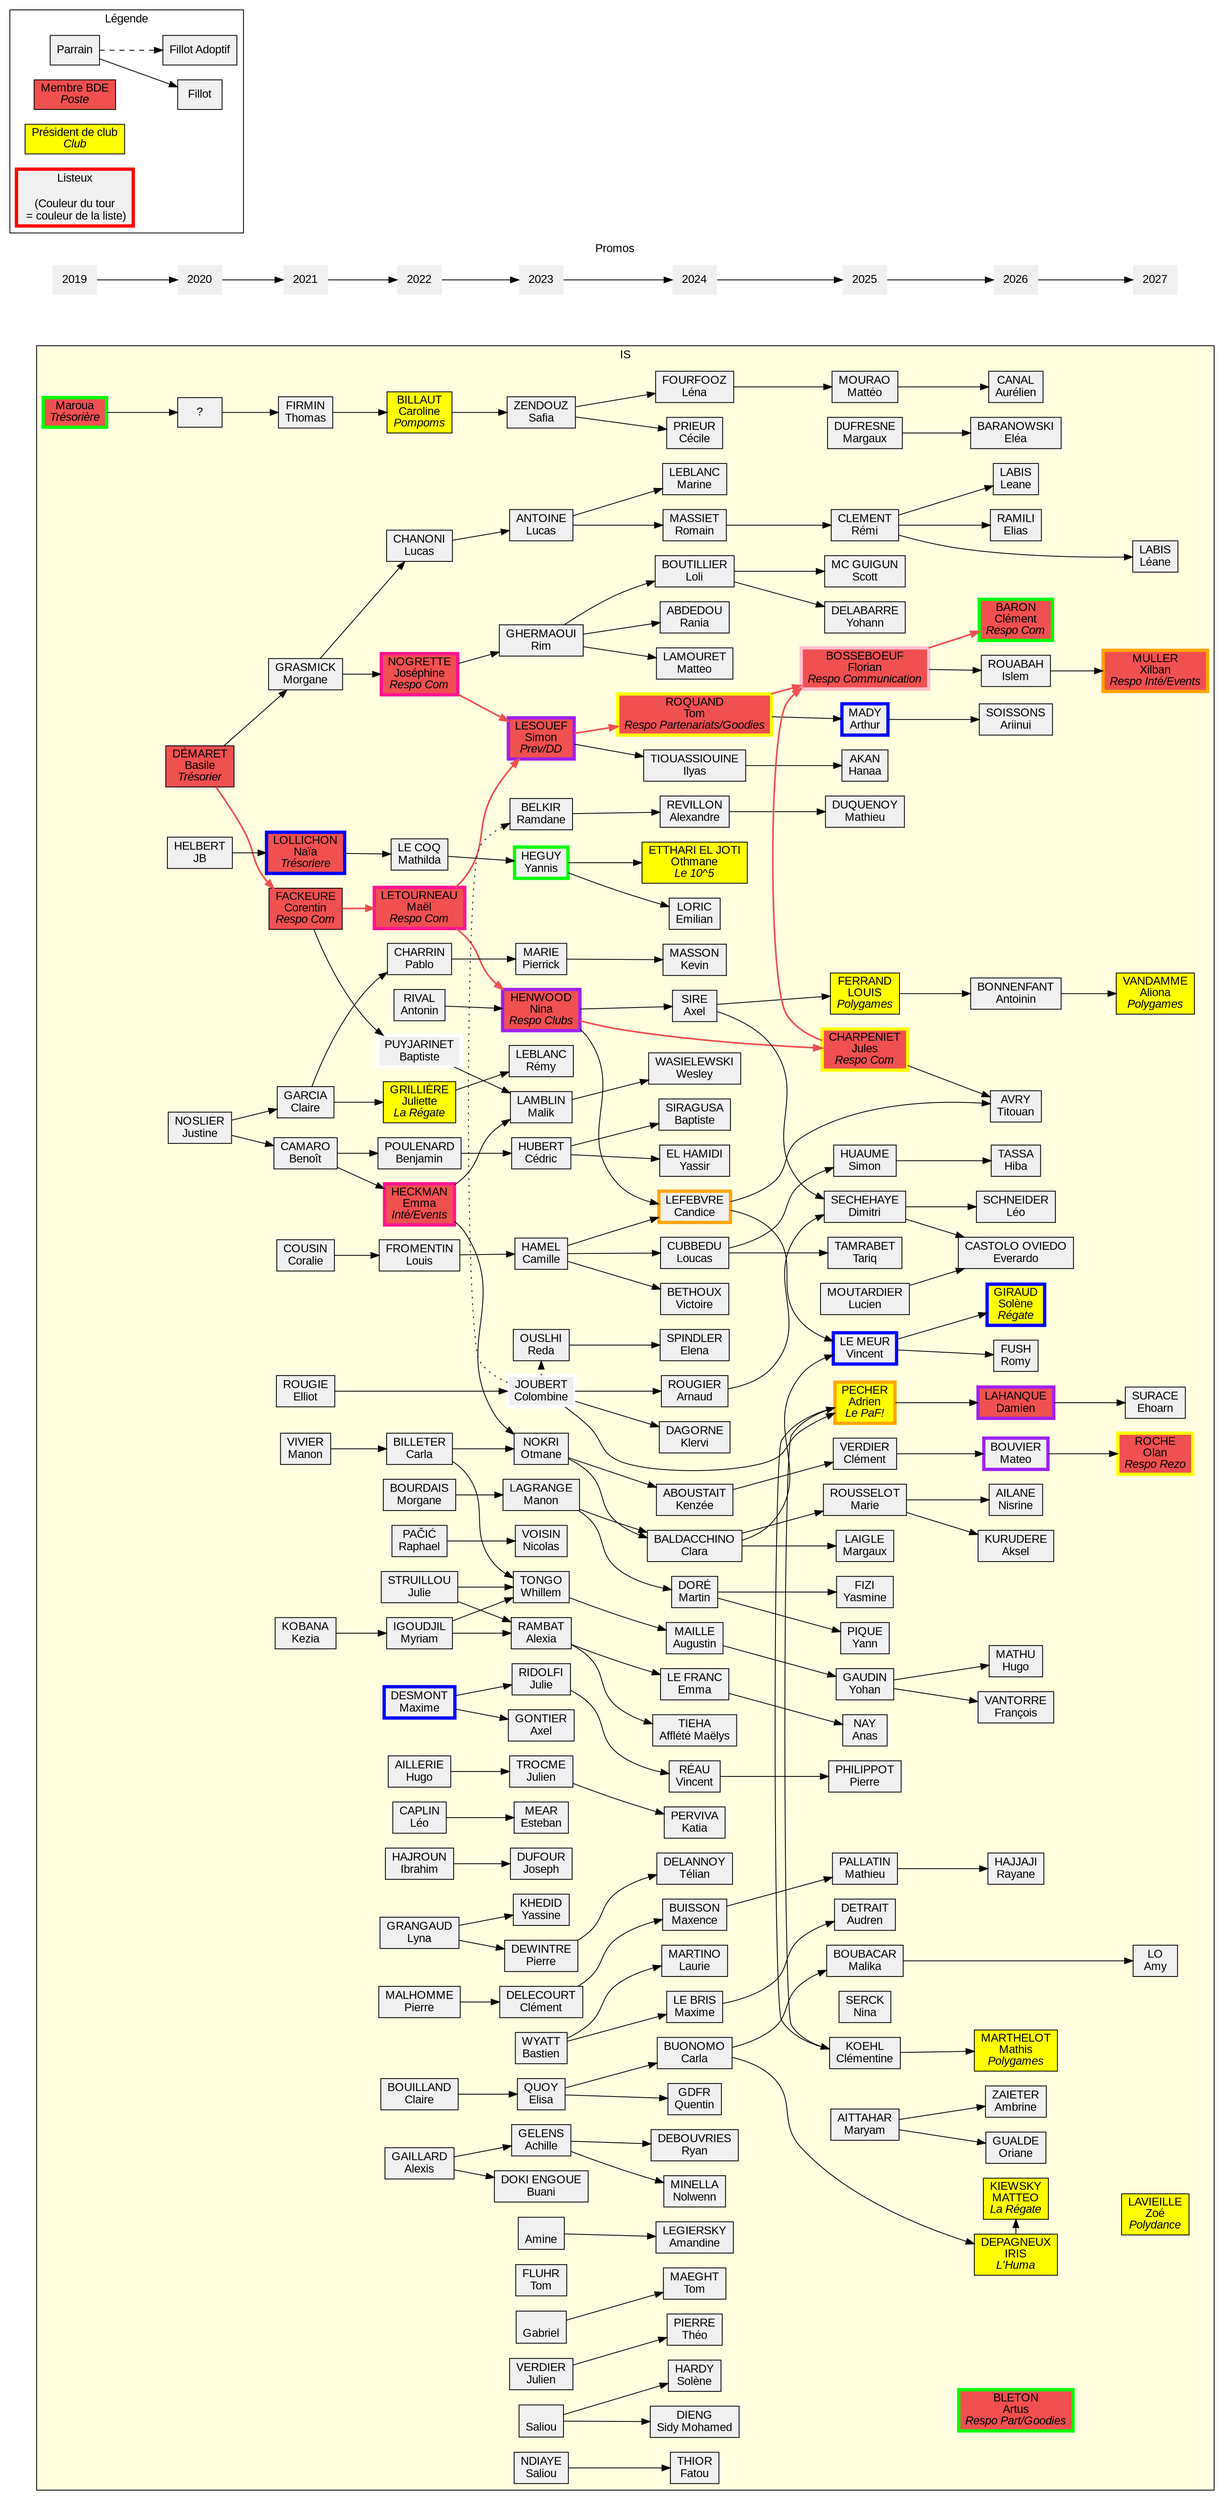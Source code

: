 digraph is {
	graph [
		charset = "UTF-8";
		style = filled;
		fontname = "Arial";
	];

	node [
		shape = box;
		style = filled;
		fillcolor = "#f0f0f0";
		fontname = "Arial";
	];

	rankdir = LR;

	subgraph cluster_promos {
		label = "Promos";
		penwidth = 0;
		color = none;
		node [shape = none];

		"2019" -> "2020" -> "2021" -> "2022" -> "2023" -> "2024" -> "2025" -> "2026" -> "2027";
	}
		subgraph cluster_legende {
		label = "Légende";
		fillcolor = none;

		leg_parrain	[label = "Parrain"];
		leg_fillot	[label = "Fillot"];
		leg_fillotadop	[label = "Fillot Adoptif"];
		leg_BDE		[label = <Membre BDE<BR/><I>Poste</I>> fillcolor="#f05050"];
		leg_prez	[label = <Président de club<BR/><I>Club</I>> fillcolor="yellow"];
		leg_listeux	[label = "Listeux\n\n(Couleur du tour\n = couleur de la liste)" penwidth=4 color="red"];

		leg_parrain -> leg_fillot;
		leg_parrain -> leg_fillotadop [style = "dashed"];
	}

	subgraph cluster_IS {
		label = "IS";
		fillcolor = "#FFFFE0";

		{ rank = "same";//2019
			maroua		[label = <Maroua<BR/><I>Trésorière</I>> fillcolor="#f05050" penwidth=4 color="green"];
		}

		{ rank = "same";//2020
			basiledem	[label = <DÉMARET<BR/>Basile<BR/><I>Trésorier</I>> fillcolor="#f05050"];
			jbhelb		[label = "HELBERT\nJB"];
			justinenos	[label = "NOSLIER\nJustine"];
			unknown		[label = "?"];
		}
		maroua -> unknown;

		{ rank = "same";//2021
			benoitcam	[label = "CAMARO\nBenoît"];
			clairegarc	[label = "GARCIA\nClaire"];
			coraliecous	[label = "COUSIN\nCoralie"];
			corentinfack	[label = <FACKEURE<BR/>Corentin<BR/><I>Respo Com</I>> fillcolor="#f05050"];
			elliotrougie	[label = "ROUGIE\nElliot"];
			keziakoba	[label = "KOBANA\nKezia"];
			manonviv	[label = "VIVIER\nManon"];
			morganegras	[label = "GRASMICK\nMorgane"];
			naialoll	[label = <LOLLICHON<BR/>Naïa<BR/><I>Trésoriere</I>> fillcolor="#f05050" penwidth=4 color="blue"];
			thomasfirm	[label = "FIRMIN\nThomas"];
		}
		basiledem -> corentinfack [penwidth=2 color = "#f05050"];
		basiledem -> morganegras;
		jbhelb -> naialoll;
		justinenos -> benoitcam;
		justinenos -> clairegarc;
		unknown -> thomasfirm;

		{ rank="same";//2022
			morgane		[label = "BOURDAIS\nMorgane"];
			raphael		[label = "PAČIĆ\nRaphael"];
			antoninriv	[label = "RIVAL\nAntonin"];
			baptistepuy 	[label = "PUYJARINET\nBaptiste" penwidth=4 color="white"];
			benjaminpoul 	[label = "POULENARD\nBenjamin"];
			carlabill	[label = "BILLETER\nCarla"];
			carolinebill	[label = <BILLAUT<BR/>Caroline<BR/><I>Pompoms</I>> fillcolor="yellow"];
			emmaheck	[label = <HECKMAN<BR/>Emma<BR/><I>Inté/Events</I>> fillcolor="#f05050" penwidth=4 color="deeppink"];
			maximedes	[label = "DESMONT\nMaxime" penwidth=4 color="blue"];
			hugoaill	[label = "AILLERIE\nHugo"];
			josephinenog	[label = <NOGRETTE<BR/>Joséphine<BR/><I>Respo Com</I>> fillcolor="#f05050" penwidth=4 color="deeppink"];
			juliestru	[label = "STRUILLOU\nJulie"];
			juliettegril	[label = <GRILLIÈRE<BR/>Juliette<BR/><I>La Régate</I>> fillcolor="yellow"];
			leocap		[label = "CAPLIN\nLéo"];
			clairebouill	[label = "BOUILLAND\nClaire"];
			ibrahimhaj 	[label = "HAJROUN\nIbrahim"];
			louisfro	[label = "FROMENTIN\nLouis"];
			lucaschan	[label = "CHANONI\nLucas"];
			lynagran	[label = "GRANGAUD\nLyna"];
			maellet		[label = <LETOURNEAU<BR/>Maël<BR/><I>Respo Com</I>> fillcolor="#f05050" penwidth=4 color="deeppink"];
			mathildalec	[label = "LE COQ\nMathilda"];
			myriam		[label = "IGOUDJIL\nMyriam"];
			pablocharr	[label = "CHARRIN\nPablo"];
			pierre 		[label = "MALHOMME\nPierre"];

			alexisgaill	[label = "GAILLARD\nAlexis"];
		}
		benoitcam -> emmaheck;
		benoitcam -> benjaminpoul;
		coraliecous -> louisfro;
		corentinfack -> baptistepuy;
		corentinfack -> maellet [penwidth=2 color = "#f05050"];
		clairegarc -> juliettegril;
		clairegarc -> pablocharr;
		keziakoba -> myriam;
		manonviv -> carlabill;
		morganegras -> josephinenog;
		morganegras -> lucaschan;
		naialoll -> mathildalec;
		thomasfirm -> carolinebill;

		{ rank="same";//2023
			achillegel	[label = "GELENS\nAchille"];
			alexiaram	[label = "RAMBAT\nAlexia"];
			amine		[label = "\nAmine"];
			axelgont 	[label = "GONTIER\nAxel"];
			bastienw	[label = "WYATT\nBastien"];
			buanidoki	[label = "DOKI ENGOUE\nBuani"];
			camilleham 	[label = "HAMEL\nCamille"];
			cedrichub	[label = "HUBERT\nCédric"];
			clementdel 	[label = "DELECOURT\nClément"];
			tomfl 		[label = "FLUHR\nTom"];
			colombinej	[label = "JOUBERT\nColombine" penwidth=4 color="white"];
			elisaquoy	[label = "QUOY\nElisa"];
			estebanme	[label = "MEAR\nEsteban"];
			gabriel 	[label = "\nGabriel"];
			josephduf	[label = "DUFOUR\nJoseph"];
			julierid	[label = "RIDOLFI\nJulie"];
			julient		[label = "TROCME\nJulien"];
			julienv		[label = "VERDIER\nJulien"];
			lucasant	[label = "ANTOINE\nLucas"];
			manonlag	[label = "LAGRANGE\nManon"];
			maliklamb	[label = "LAMBLIN\nMalik"];
			nicolasvois	[label = "VOISIN\nNicolas"];
			nina		[label = <HENWOOD<BR/>Nina<BR/><I>Respo Clubs</I>> fillcolor="#f05050" penwidth=4 color="purple"];
			otmane 		[label = "NOKRI\nOtmane"];
			pierredew	[label = "DEWINTRE\nPierre"];
			pierrickmar	[label = "MARIE\nPierrick"];
			ramdane		[label = "BELKIR\nRamdane"];
			redaous		[label = "OUSLHI\nReda"];
			remylebl	[label = "LEBLANC\nRémy"];
			rim 		[label = "GHERMAOUI\nRim"];
			safia		[label = "ZENDOUZ\nSafia"];
			saliou		[label = "\nSaliou"];
			simonles	[label = <LESOUEF<BR/>Simon<BR/><I>Prev/DD</I>> fillcolor="#f05050" penwidth=4 color="purple"];
			whillem		[label = "TONGO\nWhillem"];
			yannisheg	[label = "HEGUY\nYannis" penwidth=4 color="green"];
			yassinekhed 	[label = "KHEDID\nYassine"];
			sndiaye		[label = "NDIAYE\nSaliou"];
		}
		elliotrougie -> colombinej;
		alexisgaill -> achillegel;
		alexisgaill -> buanidoki;
		antoninriv -> nina;
		baptistepuy -> maliklamb;
		benjaminpoul -> cedrichub;
		carlabill -> otmane;
		carlabill -> whillem;
		carolinebill -> safia;
		clairebouill -> elisaquoy;
		colombinej -> ramdane [style = "dotted"];
		colombinej -> redaous [style = "dotted"];
		emmaheck -> maliklamb;
		emmaheck -> otmane;
		hugoaill -> julient;
		ibrahimhaj -> josephduf;
		josephinenog -> rim;
		josephinenog -> simonles [penwidth=2 color = "#f05050"];
		juliestru -> alexiaram;
		juliestru -> whillem;
		juliettegril -> remylebl;
		leocap -> estebanme;
		louisfro -> camilleham;
		lucaschan -> lucasant;
		lynagran -> pierredew;
		lynagran -> yassinekhed;
		maellet -> nina [penwidth=2 color = "#f05050"];
		maellet -> simonles [penwidth=2 color = "#f05050"];
		mathildalec -> yannisheg;
		maximedes -> axelgont;
		maximedes -> julierid;
		//maximedes -> nina [style = "dashed"];
		morgane -> manonlag;
		myriam -> alexiaram;
		myriam -> whillem;
		pablocharr -> pierrickmar;
		pierre -> clementdel;
		raphael -> nicolasvois;

		{ rank="same";//2024
			affletemaelys	[label = "TIEHA\nAfflété Maëlys"];
			alexandrerev	[label = "REVILLON\nAlexandre"];
			amandineleg	[label = "LEGIERSKY\nAmandine"];
			arnaudroug	[label = "ROUGIER\nArnaud"];
			augustinmail	[label = "MAILLE\nAugustin"];
			axelsi		[label = "SIRE\nAxel"];
			baptistesir	[label = "SIRAGUSA\nBaptiste"];
			candyce		[label = "LEFEBVRE\nCandice" penwidth=4 color="orange"];
			carlabuo	[label = "BUONOMO\nCarla"];
			cecilepri	[label = "PRIEUR\nCécile"];
			clarabald	[label = "BALDACCHINO\nClara"];
			elena 		[label = "SPINDLER\nElena"];
			emilianlor	[label = "LORIC\nEmilian"];
			emmalef		[label = "LE FRANC\nEmma"];
			ilyastiou	[label = "TIOUASSIOUINE\nIlyas"];
			katia		[label = "PERVIVA\nKatia"];
			kenzee		[label = "ABOUSTAIT\nKenzée"];
			kevin		[label = "MASSON\nKevin"];
			klervi		[label = "DAGORNE\nKlervi"];
			lauriemart	[label = "MARTINO\nLaurie"];
			lenafour	[label = "FOURFOOZ\nLéna"];
			loliboutil	[label = "BOUTILLIER\nLoli"];
			loucascub	[label = "CUBBEDU\nLoucas"];
			marineleb	[label = "LEBLANC\nMarine"];
			martindor	[label = "DORÉ\nMartin"];
			matteolam	[label = "LAMOURET\nMatteo"];
			maxencebuis	[label = "BUISSON\nMaxence"];
			maximeleb	[label = "LE BRIS\nMaxime"];
			nolwenn		[label = "MINELLA\nNolwenn"];
			othmane		[label = <ETTHARI EL JOTI<BR/>Othmane<BR/><I>Le 10^5</I>> fillcolor="yellow"];
			quenting 	[label = "GDFR\nQuentin"];
			raniaabed	[label = "ABDEDOU\nRania"];
			romainmass	[label = "MASSIET\nRomain"];
			ryandeb		[label = "DEBOUVRIES\nRyan"];
			sidymohamed	[label = "DIENG\nSidy Mohamed"];
			solenehard	[label = "HARDY\nSolène"];
			telian		[label = "DELANNOY\nTélian"];
			theopierre	[label = "PIERRE\nThéo"];
			tommaeght	[label = "MAEGHT\nTom"];
			tomroq		[label = <ROQUAND<BR/>Tom<BR/><I>Respo Partenariats/Goodies</I>> fillcolor="#f05050" penwidth=4 color="yellow"];
			victoirebet	[label = "BETHOUX\nVictoire"];
			vincentre	[label = "RÉAU\nVincent"];
			wesley		[label = "WASIELEWSKI\nWesley"];
			yassir		[label = "EL HAMIDI\nYassir"];
			fthior		[label = "THIOR\nFatou"];
		}
		sndiaye -> fthior;
		achillegel -> nolwenn;
		achillegel -> ryandeb;
		alexiaram -> emmalef;
		alexiaram -> affletemaelys;
		amine -> amandineleg;
		bastienw -> lauriemart;
		bastienw -> maximeleb;
		camilleham -> candyce;
		camilleham -> loucascub;
		camilleham -> victoirebet;
		cedrichub -> baptistesir;
		cedrichub -> yassir;
		clementdel -> maxencebuis;
		colombinej -> adrienpech;
		colombinej -> arnaudroug;
		colombinej -> klervi;
		elisaquoy -> carlabuo;
		elisaquoy -> quenting;
		gabriel -> tommaeght;
		julierid -> vincentre;
		julient -> katia;
		julienv -> theopierre;
		lucasant -> marineleb;
		lucasant -> romainmass;
		maliklamb -> wesley;
		manonlag -> clarabald;
		manonlag -> martindor;
		nina -> axelsi;
		nina -> julescharp [penwidth=2 color = "#f05050"];
		nina -> candyce;
		otmane -> clarabald;
		otmane -> kenzee;
		pierredew -> telian;
		pierrickmar -> kevin;
		ramdane -> alexandrerev;
		redaous -> elena;
		rim -> loliboutil;
		rim -> matteolam;
		rim -> raniaabed;
		safia -> lenafour;
		safia -> cecilepri;
		saliou -> sidymohamed;
		saliou -> solenehard;
		simonles -> ilyastiou;
		simonles -> tomroq [penwidth=2 color = "#f05050"];
		whillem -> augustinmail;
		yannisheg -> emilianlor;
		yannisheg -> othmane;
		{ rank="same";//2025
			julescharp		[label = <CHARPENIET<BR/>Jules<BR/><I>Respo Com</I>> fillcolor="#f05050" penwidth=4 color="yellow"];
            akanhanaa		[label = "AKAN\nHanaa"];
			adrienpech		[label = <PECHER<BR/>Adrien<BR/><I>Le PaF!</I>> fillcolor="yellow" penwidth=4 color="orange"];
            florianbos      [label = <BOSSEBOEUF<BR/>Florian<BR/><I>Respo Communication</I>> fillcolor="#f05050" penwidth=4 color="pink"];
            remicleme       [label = "CLEMENT\nRémi"];
            clementineko    [label = "KOEHL\nClémentine"];
            audrendetrai    [label = "DETRAIT\nAudren"];
            yohanndela      [label = "DELABARRE\nYohann"];
            scottmcgu       [label = "MC GUIGUN\nScott"];
            mathieuduque    [label = "DUQUENOY\nMathieu"];
            louisferran     [label = <FERRAND<BR/>LOUIS<BR/><I>Polygames</I>> fillcolor="yellow"];
            yasminefizi     [label = "FIZI\nYasmine"];
            yohangaudin     [label = "GAUDIN\nYohan"];
            simonhuaume     [label = "HUAUME\nSimon"];
            margauxlaigl    [label = "LAIGLE\nMargaux"];
            vincentlemeur   [label = "LE MEUR\nVincent" penwidth=4 color="blue"];
            arthurmady      [label = "MADY\nArthur" penwidth=4 color="blue"];
            matteomoura     [label = "MOURAO\nMattéo"];
            anasnay         [label = "NAY\nAnas"];
            mathieupall     [label = "PALLATIN\nMathieu"];
            pierrephili     [label = "PHILIPPOT\nPierre"];
            dimitrisech     [label = "SECHEHAYE\nDimitri"];
            ninaserck       [label = "SERCK\nNina"];
            tariqtambar     [label = "TAMRABET\nTariq"];
            clementverd     [label = "VERDIER\nClément"];
            yannpique       [label = "PIQUE\nYann"];
			mrousselot		[label = "ROUSSELOT\nMarie"];
			maittahar		[label = "AITTAHAR\nMaryam"];
			lmoutardier		[label = "MOUTARDIER\nLucien"];
			mboubacar		[label = "BOUBACAR\nMalika"];
			mdufresne		[label = "DUFRESNE\nMargaux"];
        }
		carlabuo -> mboubacar;
        ilyastiou ->akanhanaa;
        tomroq -> florianbos [penwidth=2 color = "#f05050"];
        julescharp -> florianbos [penwidth=2 color = "#f05050"];
        romainmass -> remicleme;
        adrienpech -> clementineko;
        clementineko -> adrienpech;
        carlabuo -> irisdepagneu;
        maximeleb -> audrendetrai;
        alexandrerev -> mathieuduque;
        axelsi-> louisferran;
        martindor -> yasminefizi;
        augustinmail -> yohangaudin;
        loucascub -> simonhuaume;
        clarabald -> margauxlaigl;
        candyce -> vincentlemeur;
        clarabald -> vincentlemeur;
        tomroq -> arthurmady;
        lenafour -> matteomoura;
        emmalef -> anasnay;
        maxencebuis-> mathieupall;
        vincentre -> pierrephili;
        axelsi -> dimitrisech;
        arnaudroug -> dimitrisech;
        loucascub -> tariqtambar;
        julescharp -> titouanavr;
        candyce -> titouanavr;
        kenzee -> clementverd;
        martindor -> yannpique;
        loliboutil ->yohanndela;
        loliboutil -> scottmcgu;
		clarabald -> mrousselot; 
	{ rank="same";//2026
			irisdepagneu    [label = <DEPAGNEUX<BR/>IRIS<BR/><I>L'Huma</I>> fillcolor="yellow"];
            rfush		[label = "FUSH\nRomy"];
			sgiraud 	[label = <GIRAUD<BR/>Solène<BR/><I>Régate</I>> fillcolor="yellow" penwidth=4 color="blue"];
			htassa  	[label = "TASSA\nHiba"];
			mmarthelot  [label = <MARTHELOT<BR/>Mathis<BR/><I>Polygames</I>> fillcolor="yellow"];
			fvantorre   [label = "VANTORRE\nFrançois"];
			hmathu		[label = "MATHU\nHugo"];
			dlahanque   [label = <LAHANQUE<BR/>Damien<BR/><I>Respo Goodies/Inté</I>> fillcolor="#f05050" penwidth=4 color="purple"];
			nailane     [label = "AILANE\nNisrine"];
			akurudere   [label = "KURUDERE\nAksel"];
			mbouvier    [label = "BOUVIER\nMateo" penwidth=4 color="purple"];
			llabis		[label = "LABIS\nLeane"];
			eramili     [label = "RAMILI\nElias"];
			cbaron 		[label = <BARON<BR/>Clément<BR/><I>Respo Com</I>> fillcolor="#f05050" penwidth=4 color="green"];
			irouabah	[label = "ROUABAH\nIslem"];
			abonnefant	[label = "BONNENFANT\nAntoinin"];
			rhajjaji	[label = "HAJJAJI\nRayane"];
			eschneider  [label = "SCHNEIDER\nLéo"];
			ogualde		[label = "GUALDE\nOriane"];
			azaieter	[label = "ZAIETER\nAmbrine"];
			mkiewsky	[label = <KIEWSKY<BR/>MATTEO<BR/><I>La Régate</I>> fillcolor="yellow"];
			titouanavr  [label = "AVRY\nTitouan"];
			ecastol 	[label = "CASTOLO OVIEDO\nEverardo"];
			asoissons   [label = "SOISSONS\nAriinui"];
			acanal		[label = "CANAL\nAurélien"];
			ebaranowski [label = "BARANOWSKI\nEléa"];
			ableton 	[label = <BLETON<BR/>Artus<BR/><I>Respo Part/Goodies</I>> fillcolor="#f05050" penwidth=4 color="green"]
			dlahanque 	[label = "LAHANQUE\nDamien"];
        }
		vincentlemeur->rfush;
		vincentlemeur->sgiraud;
		simonhuaume->htassa;
		clementineko ->mmarthelot;
		yohangaudin->fvantorre;
		yohangaudin->hmathu;
		adrienpech->dlahanque;
		mrousselot->nailane;
		mrousselot->akurudere;
		clementverd->mbouvier;
		remicleme->llabis;
		remicleme->eramili;
		florianbos ->cbaron [penwidth=2 color = "#f05050"];
		florianbos ->irouabah;
		louisferran->abonnefant;
		mathieupall->rhajjaji;
		dimitrisech->ecastol;
		dimitrisech->eschneider;
		maittahar->ogualde;
		maittahar->azaieter;
		irisdepagneu->mkiewsky;
		lmoutardier->ecastol;
		arthurmady->asoissons;
		matteomoura->acanal;
		mdufresne->ebaranowski;

		{rank="same";//2027
			avandamme   [label = <VANDAMME<BR/>Aliona<BR/><I>Polygames</I>> fillcolor="yellow"];
			xmuller  	[label = <MULLER<BR/>Xilban<BR/><I>Respo Inté/Events</I>> fillcolor="#f05050" penwidth=4 color="orange"];
			oroche  	[label = <ROCHE<BR/>Olan<BR/><I>Respo Rezo</I>> fillcolor="#f05050" penwidth=4 color="yellow"];
			alo 		[label = "LO\nAmy"];
			lleane 		[label = "LABIS\nLéane"];
			zlavielle	[label = <LAVIEILLE<BR/>Zoé<BR/><I>Polydance</I>> fillcolor="yellow"]
			esurace		[label = "SURACE\nEhoarn"];
				
		}
		dlahanque->esurace;
		abonnefant->avandamme;
		irouabah->xmuller;
		remicleme->lleane;
		mboubacar->alo;
		mbouvier->oroche;
	}
	
	endnode [style=invis];

	ebaranowski -> endnode [style=invis];
	"2026" -> endnode [style=invis];
}
